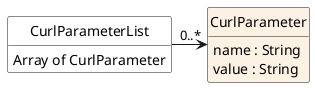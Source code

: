 @startuml
hide circle
hide methods
hide stereotype
show <<Enumeration>> stereotype
skinparam class {
   BackgroundColor<<Enumeration>> #E6F5F7
   BackgroundColor<<Ref>> #FFFFE0
   BackgroundColor<<Pivot>> #FFFFFFF
   BackgroundColor #FCF2E3
}


class CurlParameter {
	name : String
	value : String
}

class CurlParameterList <<Pivot>>{
   Array of CurlParameter
}

CurlParameterList -right-> "0..*" CurlParameter 
@enduml
